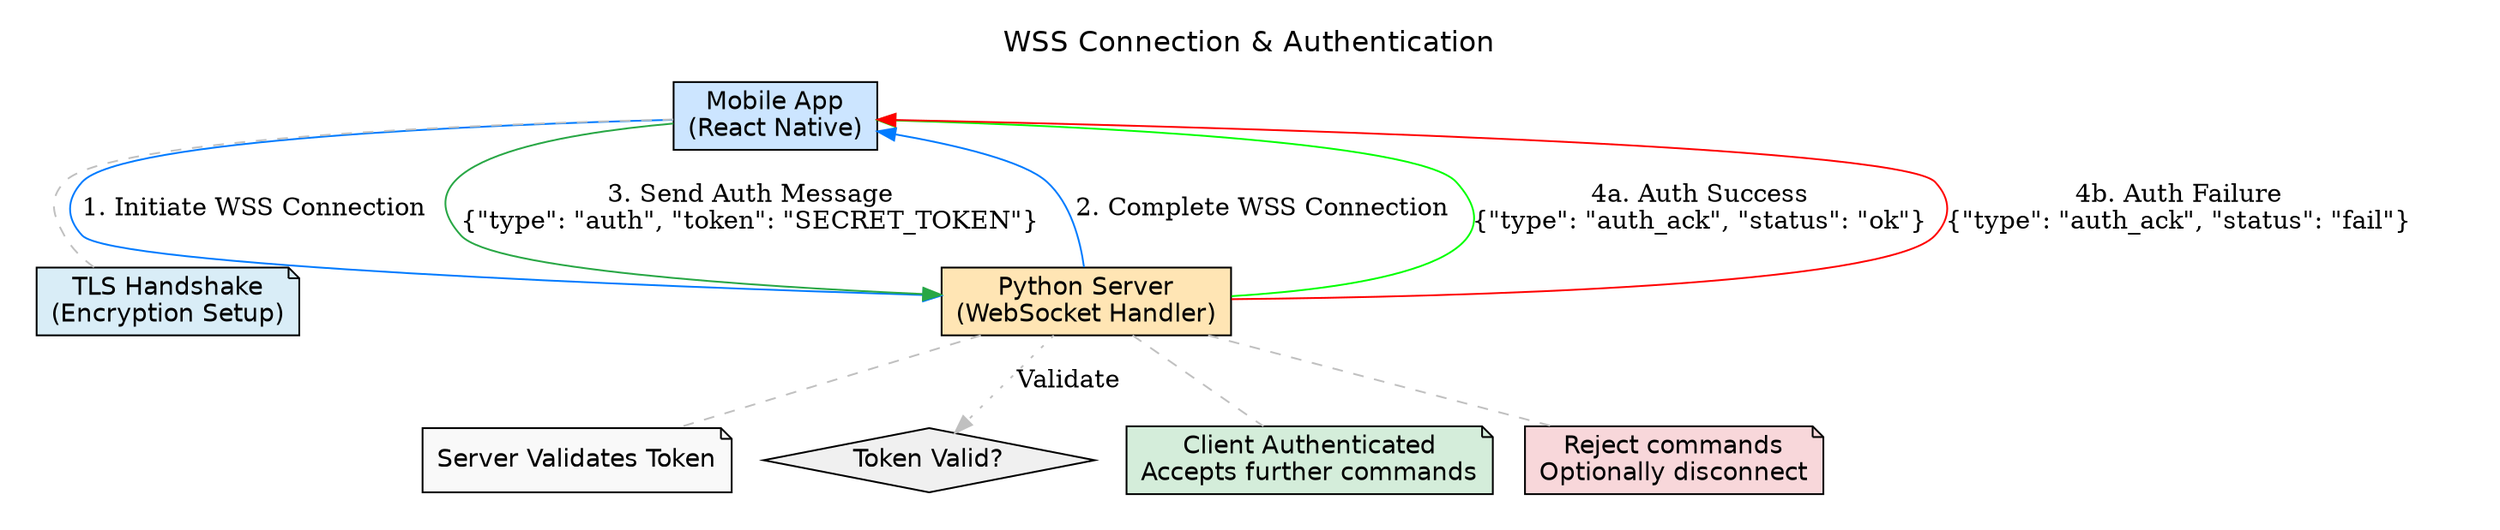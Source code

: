 digraph Security_Flow_WSS_Auth {
    rankdir=TB;
    node [shape=box, style=filled, fontname="Helvetica"];

    subgraph cluster_seq {
        label = "WSS Connection & Authentication";
        style=rounded;
        color=white;
        bgcolor=white;
        fontname="Helvetica";
        fontsize=16;

        MobileApp [label="Mobile App\n(React Native)", fillcolor="#cce5ff", fontcolor=black];
        PythonServer [label="Python Server\n(WebSocket Handler)", fillcolor="#ffe5b4", fontcolor=black];

        MobileApp -> PythonServer [label="1. Initiate WSS Connection", color="#007bff"];
        TLSNote [shape=note, label="TLS Handshake\n(Encryption Setup)", fillcolor="#d9edf7", style=filled];
        MobileApp -> TLSNote [arrowhead=none, style=dashed, color=gray];

        PythonServer -> MobileApp [label="2. Complete WSS Connection", color="#007bff"];
        MobileApp -> PythonServer [label="3. Send Auth Message\n{\"type\": \"auth\", \"token\": \"SECRET_TOKEN\"}", color="#28a745"];

        ValidateNote [shape=note, label="Server Validates Token", fillcolor="#f9f9f9", style=filled];
        PythonServer -> ValidateNote [arrowhead=none, style=dashed, color=gray];

        AuthValid [label="Token Valid?", shape=diamond, fillcolor="#f0f0f0", style=filled];
        PythonServer -> AuthValid [style=dotted, color=gray, label="Validate"];

        PythonServer -> MobileApp [label="4a. Auth Success\n{\"type\": \"auth_ack\", \"status\": \"ok\"}", color="green"];
        AuthSuccessNote [shape=note, label="Client Authenticated\nAccepts further commands", fillcolor="#d4edda", style=filled];
        PythonServer -> AuthSuccessNote [arrowhead=none, style=dashed, color=gray];

        PythonServer -> MobileApp [label="4b. Auth Failure\n{\"type\": \"auth_ack\", \"status\": \"fail\"}", color="red"];
        AuthFailNote [shape=note, label="Reject commands\nOptionally disconnect", fillcolor="#f8d7da", style=filled];
        PythonServer -> AuthFailNote [arrowhead=none, style=dashed, color=gray];
    }

    fontsize=16;
}
